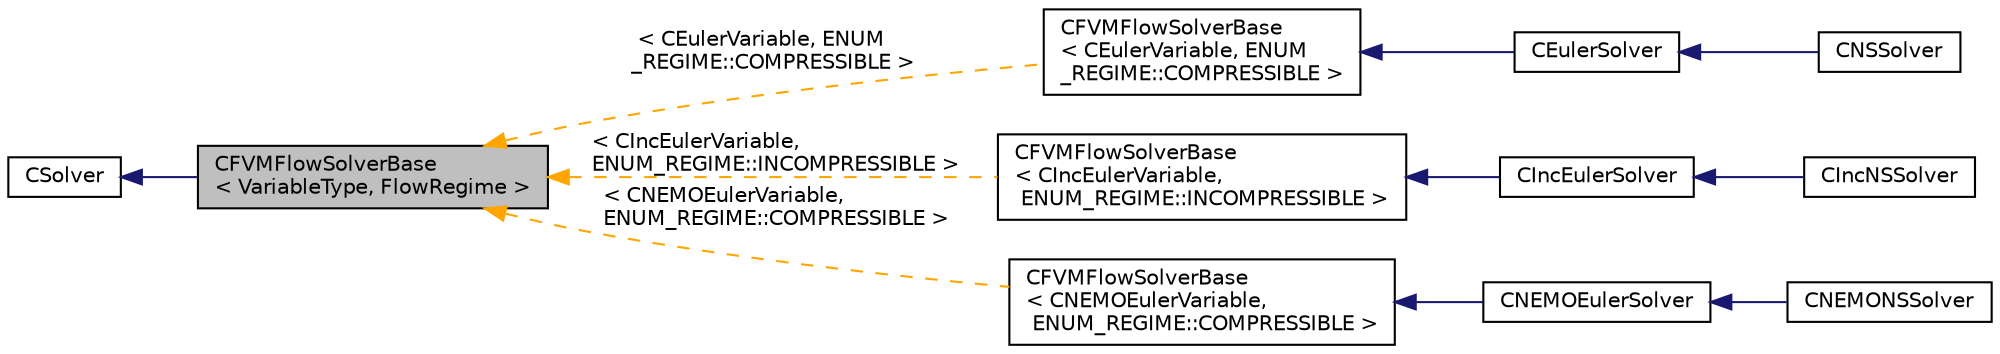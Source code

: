 digraph "CFVMFlowSolverBase&lt; VariableType, FlowRegime &gt;"
{
 // LATEX_PDF_SIZE
  edge [fontname="Helvetica",fontsize="10",labelfontname="Helvetica",labelfontsize="10"];
  node [fontname="Helvetica",fontsize="10",shape=record];
  rankdir="LR";
  Node1 [label="CFVMFlowSolverBase\l\< VariableType, FlowRegime \>",height=0.2,width=0.4,color="black", fillcolor="grey75", style="filled", fontcolor="black",tooltip=" "];
  Node2 -> Node1 [dir="back",color="midnightblue",fontsize="10",style="solid",fontname="Helvetica"];
  Node2 [label="CSolver",height=0.2,width=0.4,color="black", fillcolor="white", style="filled",URL="$classCSolver.html",tooltip=" "];
  Node1 -> Node3 [dir="back",color="orange",fontsize="10",style="dashed",label=" \< CEulerVariable, ENUM\l_REGIME::COMPRESSIBLE \>" ,fontname="Helvetica"];
  Node3 [label="CFVMFlowSolverBase\l\< CEulerVariable, ENUM\l_REGIME::COMPRESSIBLE \>",height=0.2,width=0.4,color="black", fillcolor="white", style="filled",URL="$classCFVMFlowSolverBase.html",tooltip=" "];
  Node3 -> Node4 [dir="back",color="midnightblue",fontsize="10",style="solid",fontname="Helvetica"];
  Node4 [label="CEulerSolver",height=0.2,width=0.4,color="black", fillcolor="white", style="filled",URL="$classCEulerSolver.html",tooltip="Class for compressible inviscid flow problems, serves as base for Navier-Stokes/RANS."];
  Node4 -> Node5 [dir="back",color="midnightblue",fontsize="10",style="solid",fontname="Helvetica"];
  Node5 [label="CNSSolver",height=0.2,width=0.4,color="black", fillcolor="white", style="filled",URL="$classCNSSolver.html",tooltip="Main class for defining the Navier-Stokes flow solver."];
  Node1 -> Node6 [dir="back",color="orange",fontsize="10",style="dashed",label=" \< CIncEulerVariable,\l ENUM_REGIME::INCOMPRESSIBLE \>" ,fontname="Helvetica"];
  Node6 [label="CFVMFlowSolverBase\l\< CIncEulerVariable,\l ENUM_REGIME::INCOMPRESSIBLE \>",height=0.2,width=0.4,color="black", fillcolor="white", style="filled",URL="$classCFVMFlowSolverBase.html",tooltip=" "];
  Node6 -> Node7 [dir="back",color="midnightblue",fontsize="10",style="solid",fontname="Helvetica"];
  Node7 [label="CIncEulerSolver",height=0.2,width=0.4,color="black", fillcolor="white", style="filled",URL="$classCIncEulerSolver.html",tooltip="Main class for defining the incompressible Euler flow solver."];
  Node7 -> Node8 [dir="back",color="midnightblue",fontsize="10",style="solid",fontname="Helvetica"];
  Node8 [label="CIncNSSolver",height=0.2,width=0.4,color="black", fillcolor="white", style="filled",URL="$classCIncNSSolver.html",tooltip="Main class for defining the incompressible Navier-Stokes flow solver."];
  Node1 -> Node9 [dir="back",color="orange",fontsize="10",style="dashed",label=" \< CNEMOEulerVariable,\l ENUM_REGIME::COMPRESSIBLE \>" ,fontname="Helvetica"];
  Node9 [label="CFVMFlowSolverBase\l\< CNEMOEulerVariable,\l ENUM_REGIME::COMPRESSIBLE \>",height=0.2,width=0.4,color="black", fillcolor="white", style="filled",URL="$classCFVMFlowSolverBase.html",tooltip=" "];
  Node9 -> Node10 [dir="back",color="midnightblue",fontsize="10",style="solid",fontname="Helvetica"];
  Node10 [label="CNEMOEulerSolver",height=0.2,width=0.4,color="black", fillcolor="white", style="filled",URL="$classCNEMOEulerSolver.html",tooltip="Main class for defining the NEMO Euler's flow solver."];
  Node10 -> Node11 [dir="back",color="midnightblue",fontsize="10",style="solid",fontname="Helvetica"];
  Node11 [label="CNEMONSSolver",height=0.2,width=0.4,color="black", fillcolor="white", style="filled",URL="$classCNEMONSSolver.html",tooltip="Main class for defining the NEMO Navier-Stokes flow solver."];
}
